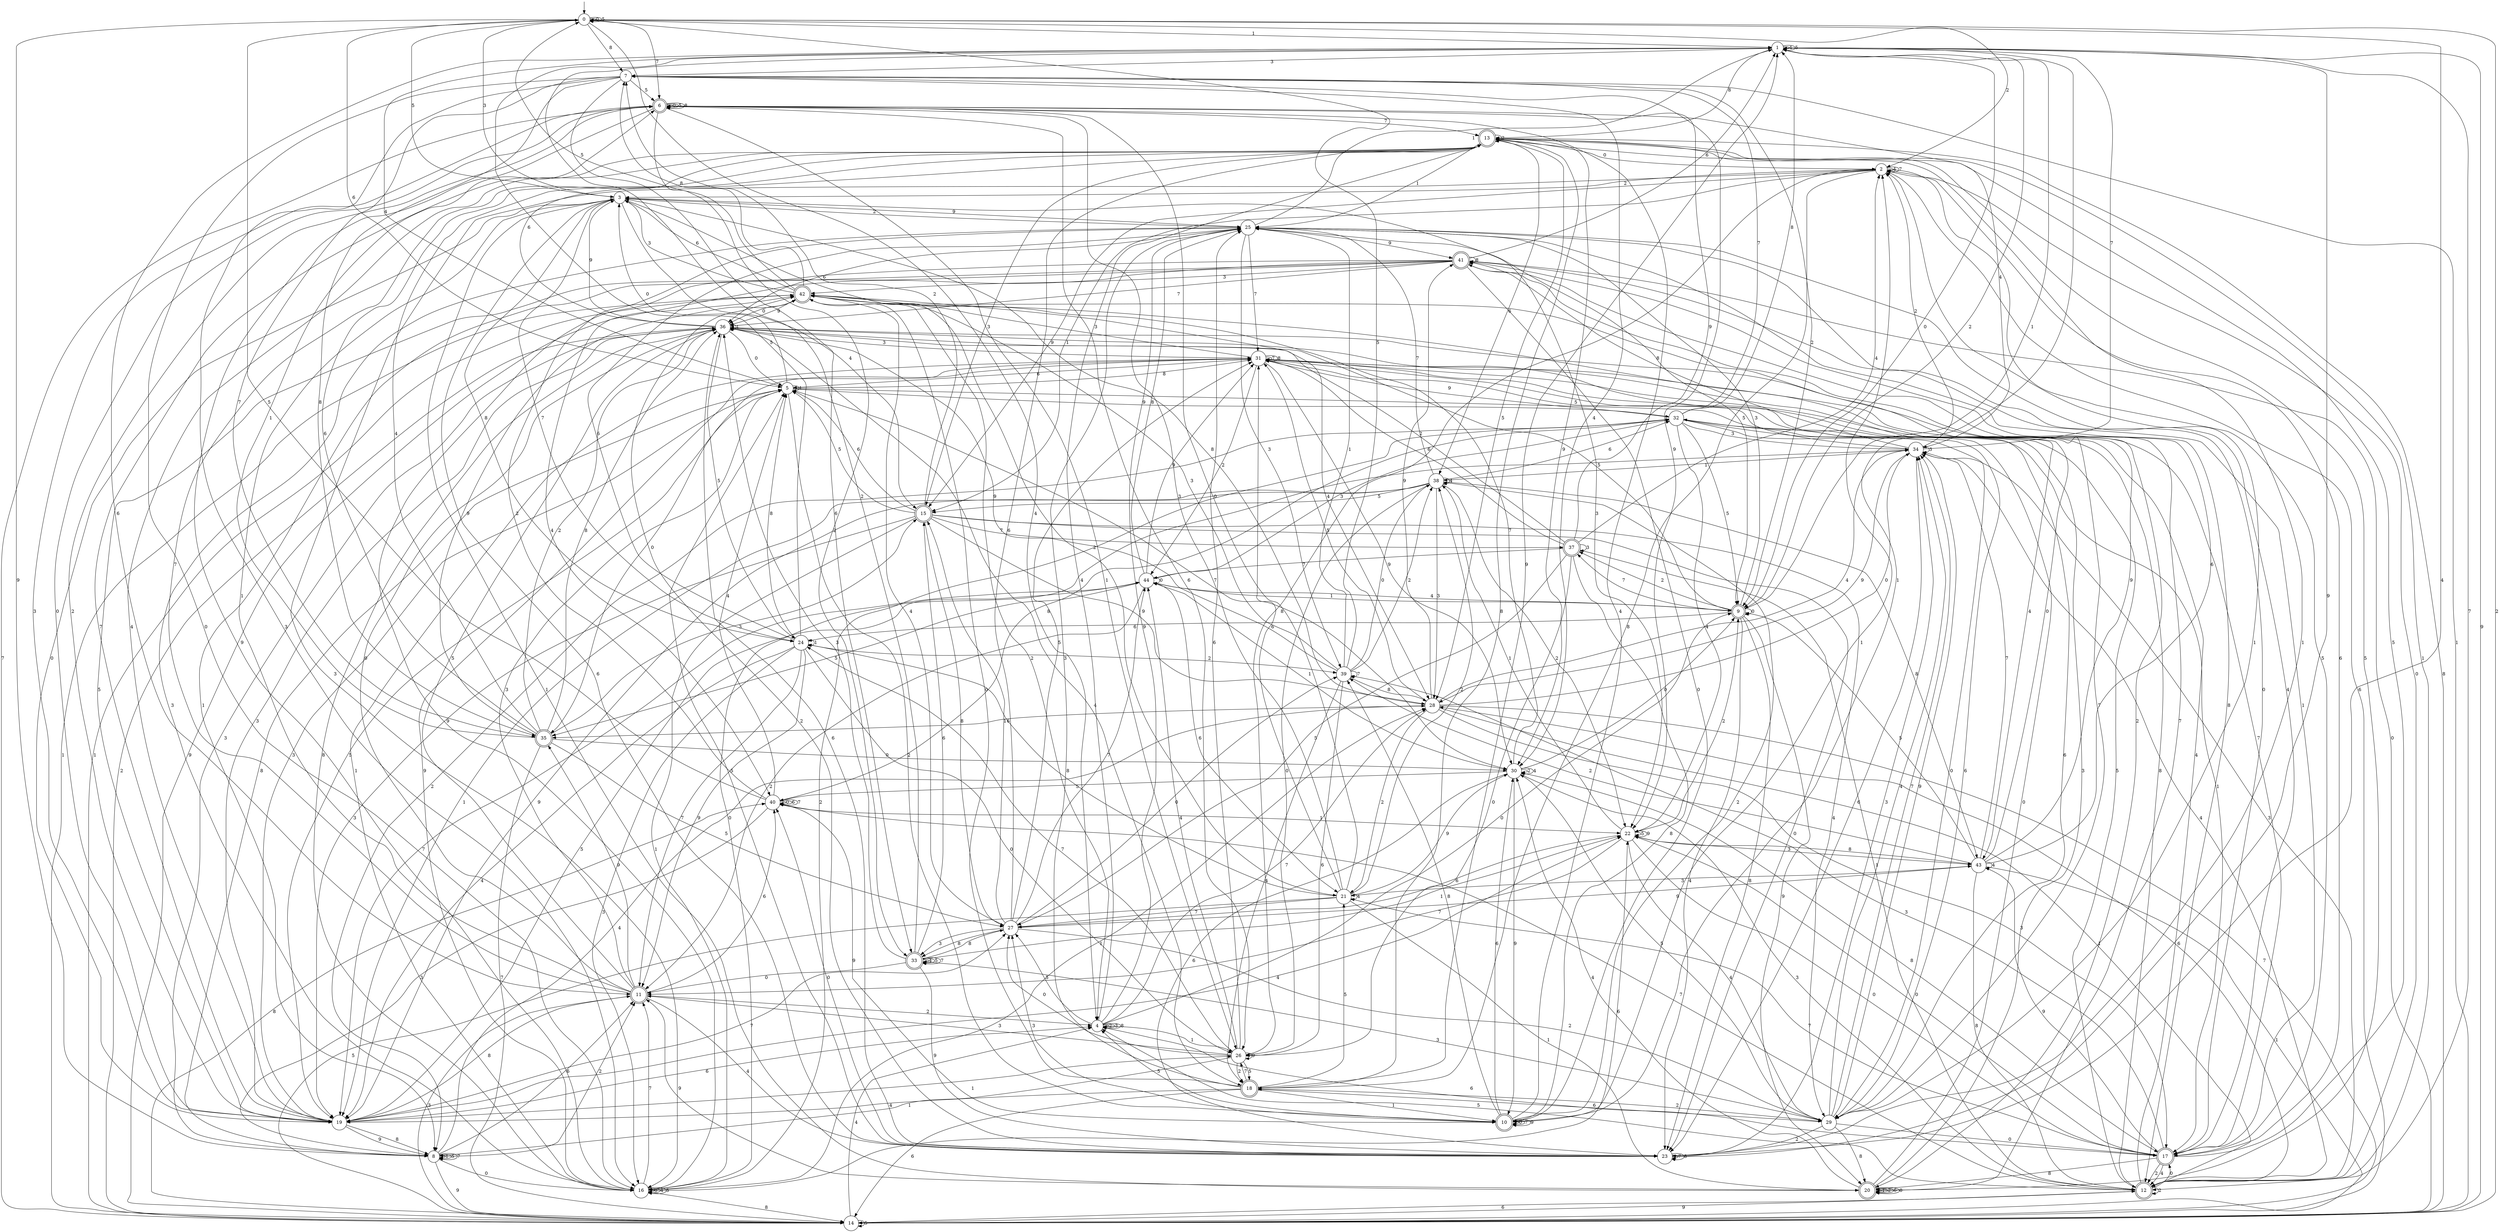 digraph g {

	s0 [shape="circle" label="0"];
	s1 [shape="circle" label="1"];
	s2 [shape="circle" label="2"];
	s3 [shape="circle" label="3"];
	s4 [shape="circle" label="4"];
	s5 [shape="circle" label="5"];
	s6 [shape="doublecircle" label="6"];
	s7 [shape="circle" label="7"];
	s8 [shape="circle" label="8"];
	s9 [shape="doublecircle" label="9"];
	s10 [shape="doublecircle" label="10"];
	s11 [shape="doublecircle" label="11"];
	s12 [shape="doublecircle" label="12"];
	s13 [shape="doublecircle" label="13"];
	s14 [shape="circle" label="14"];
	s15 [shape="doublecircle" label="15"];
	s16 [shape="circle" label="16"];
	s17 [shape="doublecircle" label="17"];
	s18 [shape="doublecircle" label="18"];
	s19 [shape="circle" label="19"];
	s20 [shape="doublecircle" label="20"];
	s21 [shape="circle" label="21"];
	s22 [shape="circle" label="22"];
	s23 [shape="circle" label="23"];
	s24 [shape="circle" label="24"];
	s25 [shape="circle" label="25"];
	s26 [shape="circle" label="26"];
	s27 [shape="circle" label="27"];
	s28 [shape="circle" label="28"];
	s29 [shape="circle" label="29"];
	s30 [shape="circle" label="30"];
	s31 [shape="circle" label="31"];
	s32 [shape="circle" label="32"];
	s33 [shape="doublecircle" label="33"];
	s34 [shape="circle" label="34"];
	s35 [shape="doublecircle" label="35"];
	s36 [shape="circle" label="36"];
	s37 [shape="doublecircle" label="37"];
	s38 [shape="circle" label="38"];
	s39 [shape="circle" label="39"];
	s40 [shape="circle" label="40"];
	s41 [shape="doublecircle" label="41"];
	s42 [shape="doublecircle" label="42"];
	s43 [shape="circle" label="43"];
	s44 [shape="circle" label="44"];
	s0 -> s0 [label="0"];
	s0 -> s1 [label="1"];
	s0 -> s2 [label="2"];
	s0 -> s3 [label="3"];
	s0 -> s4 [label="4"];
	s0 -> s0 [label="5"];
	s0 -> s5 [label="6"];
	s0 -> s6 [label="7"];
	s0 -> s7 [label="8"];
	s0 -> s8 [label="9"];
	s1 -> s9 [label="0"];
	s1 -> s10 [label="1"];
	s1 -> s9 [label="2"];
	s1 -> s7 [label="3"];
	s1 -> s1 [label="4"];
	s1 -> s1 [label="5"];
	s1 -> s11 [label="6"];
	s1 -> s12 [label="7"];
	s1 -> s13 [label="8"];
	s1 -> s14 [label="9"];
	s2 -> s12 [label="0"];
	s2 -> s15 [label="1"];
	s2 -> s3 [label="2"];
	s2 -> s16 [label="3"];
	s2 -> s2 [label="4"];
	s2 -> s17 [label="5"];
	s2 -> s14 [label="6"];
	s2 -> s2 [label="7"];
	s2 -> s18 [label="8"];
	s2 -> s15 [label="9"];
	s3 -> s19 [label="0"];
	s3 -> s20 [label="1"];
	s3 -> s21 [label="2"];
	s3 -> s22 [label="3"];
	s3 -> s15 [label="4"];
	s3 -> s0 [label="5"];
	s3 -> s23 [label="6"];
	s3 -> s24 [label="7"];
	s3 -> s24 [label="8"];
	s3 -> s25 [label="9"];
	s4 -> s9 [label="0"];
	s4 -> s26 [label="1"];
	s4 -> s4 [label="2"];
	s4 -> s4 [label="3"];
	s4 -> s13 [label="4"];
	s4 -> s27 [label="5"];
	s4 -> s17 [label="6"];
	s4 -> s28 [label="7"];
	s4 -> s4 [label="8"];
	s4 -> s25 [label="9"];
	s5 -> s3 [label="0"];
	s5 -> s5 [label="1"];
	s5 -> s10 [label="2"];
	s5 -> s19 [label="3"];
	s5 -> s1 [label="4"];
	s5 -> s19 [label="5"];
	s5 -> s29 [label="6"];
	s5 -> s30 [label="7"];
	s5 -> s31 [label="8"];
	s5 -> s32 [label="9"];
	s6 -> s6 [label="0"];
	s6 -> s26 [label="1"];
	s6 -> s33 [label="2"];
	s6 -> s19 [label="3"];
	s6 -> s34 [label="4"];
	s6 -> s6 [label="5"];
	s6 -> s26 [label="6"];
	s6 -> s13 [label="7"];
	s6 -> s6 [label="8"];
	s6 -> s16 [label="9"];
	s7 -> s16 [label="0"];
	s7 -> s14 [label="1"];
	s7 -> s9 [label="2"];
	s7 -> s16 [label="3"];
	s7 -> s30 [label="4"];
	s7 -> s6 [label="5"];
	s7 -> s33 [label="6"];
	s7 -> s35 [label="7"];
	s7 -> s35 [label="8"];
	s7 -> s22 [label="9"];
	s8 -> s16 [label="0"];
	s8 -> s8 [label="1"];
	s8 -> s11 [label="2"];
	s8 -> s36 [label="3"];
	s8 -> s28 [label="4"];
	s8 -> s8 [label="5"];
	s8 -> s11 [label="6"];
	s8 -> s8 [label="7"];
	s8 -> s5 [label="8"];
	s8 -> s14 [label="9"];
	s9 -> s9 [label="0"];
	s9 -> s1 [label="1"];
	s9 -> s37 [label="2"];
	s9 -> s25 [label="3"];
	s9 -> s23 [label="4"];
	s9 -> s36 [label="5"];
	s9 -> s24 [label="6"];
	s9 -> s37 [label="7"];
	s9 -> s23 [label="8"];
	s9 -> s20 [label="9"];
	s10 -> s10 [label="0"];
	s10 -> s2 [label="1"];
	s10 -> s38 [label="2"];
	s10 -> s27 [label="3"];
	s10 -> s6 [label="4"];
	s10 -> s4 [label="5"];
	s10 -> s30 [label="6"];
	s10 -> s10 [label="7"];
	s10 -> s39 [label="8"];
	s10 -> s10 [label="9"];
	s11 -> s36 [label="0"];
	s11 -> s3 [label="1"];
	s11 -> s4 [label="2"];
	s11 -> s5 [label="3"];
	s11 -> s23 [label="4"];
	s11 -> s36 [label="5"];
	s11 -> s40 [label="6"];
	s11 -> s13 [label="7"];
	s11 -> s19 [label="8"];
	s11 -> s35 [label="9"];
	s12 -> s17 [label="0"];
	s12 -> s13 [label="1"];
	s12 -> s12 [label="2"];
	s12 -> s34 [label="3"];
	s12 -> s36 [label="4"];
	s12 -> s4 [label="5"];
	s12 -> s28 [label="6"];
	s12 -> s40 [label="7"];
	s12 -> s31 [label="8"];
	s12 -> s14 [label="9"];
	s13 -> s2 [label="0"];
	s13 -> s25 [label="1"];
	s13 -> s13 [label="2"];
	s13 -> s15 [label="3"];
	s13 -> s19 [label="4"];
	s13 -> s28 [label="5"];
	s13 -> s38 [label="6"];
	s13 -> s19 [label="7"];
	s13 -> s14 [label="8"];
	s13 -> s30 [label="9"];
	s14 -> s41 [label="0"];
	s14 -> s42 [label="1"];
	s14 -> s0 [label="2"];
	s14 -> s11 [label="3"];
	s14 -> s4 [label="4"];
	s14 -> s14 [label="5"];
	s14 -> s12 [label="6"];
	s14 -> s6 [label="7"];
	s14 -> s40 [label="8"];
	s14 -> s42 [label="9"];
	s15 -> s23 [label="0"];
	s15 -> s16 [label="1"];
	s15 -> s7 [label="2"];
	s15 -> s19 [label="3"];
	s15 -> s29 [label="4"];
	s15 -> s5 [label="5"];
	s15 -> s5 [label="6"];
	s15 -> s37 [label="7"];
	s15 -> s27 [label="8"];
	s15 -> s28 [label="9"];
	s16 -> s16 [label="0"];
	s16 -> s28 [label="1"];
	s16 -> s32 [label="2"];
	s16 -> s25 [label="3"];
	s16 -> s16 [label="4"];
	s16 -> s16 [label="5"];
	s16 -> s22 [label="6"];
	s16 -> s11 [label="7"];
	s16 -> s14 [label="8"];
	s16 -> s31 [label="9"];
	s17 -> s22 [label="0"];
	s17 -> s41 [label="1"];
	s17 -> s12 [label="2"];
	s17 -> s39 [label="3"];
	s17 -> s12 [label="4"];
	s17 -> s13 [label="5"];
	s17 -> s2 [label="6"];
	s17 -> s21 [label="7"];
	s17 -> s20 [label="8"];
	s17 -> s43 [label="9"];
	s18 -> s42 [label="0"];
	s18 -> s10 [label="1"];
	s18 -> s29 [label="2"];
	s18 -> s25 [label="3"];
	s18 -> s19 [label="4"];
	s18 -> s21 [label="5"];
	s18 -> s14 [label="6"];
	s18 -> s26 [label="7"];
	s18 -> s13 [label="8"];
	s18 -> s1 [label="9"];
	s19 -> s6 [label="0"];
	s19 -> s26 [label="1"];
	s19 -> s6 [label="2"];
	s19 -> s36 [label="3"];
	s19 -> s22 [label="4"];
	s19 -> s44 [label="5"];
	s19 -> s4 [label="6"];
	s19 -> s27 [label="7"];
	s19 -> s8 [label="8"];
	s19 -> s8 [label="9"];
	s20 -> s32 [label="0"];
	s20 -> s20 [label="1"];
	s20 -> s20 [label="2"];
	s20 -> s31 [label="3"];
	s20 -> s30 [label="4"];
	s20 -> s13 [label="5"];
	s20 -> s20 [label="6"];
	s20 -> s41 [label="7"];
	s20 -> s20 [label="8"];
	s20 -> s11 [label="9"];
	s21 -> s6 [label="0"];
	s21 -> s20 [label="1"];
	s21 -> s38 [label="2"];
	s21 -> s6 [label="3"];
	s21 -> s21 [label="4"];
	s21 -> s14 [label="5"];
	s21 -> s31 [label="6"];
	s21 -> s27 [label="7"];
	s21 -> s24 [label="8"];
	s21 -> s30 [label="9"];
	s22 -> s17 [label="0"];
	s22 -> s38 [label="1"];
	s22 -> s9 [label="2"];
	s22 -> s43 [label="3"];
	s22 -> s29 [label="4"];
	s22 -> s22 [label="5"];
	s22 -> s27 [label="6"];
	s22 -> s11 [label="7"];
	s22 -> s43 [label="8"];
	s22 -> s22 [label="9"];
	s23 -> s40 [label="0"];
	s23 -> s13 [label="1"];
	s23 -> s42 [label="2"];
	s23 -> s34 [label="3"];
	s23 -> s0 [label="4"];
	s23 -> s5 [label="5"];
	s23 -> s36 [label="6"];
	s23 -> s23 [label="7"];
	s23 -> s23 [label="8"];
	s23 -> s1 [label="9"];
	s24 -> s26 [label="0"];
	s24 -> s24 [label="1"];
	s24 -> s39 [label="2"];
	s24 -> s16 [label="3"];
	s24 -> s19 [label="4"];
	s24 -> s1 [label="5"];
	s24 -> s25 [label="6"];
	s24 -> s11 [label="7"];
	s24 -> s5 [label="8"];
	s24 -> s11 [label="9"];
	s25 -> s17 [label="0"];
	s25 -> s1 [label="1"];
	s25 -> s3 [label="2"];
	s25 -> s39 [label="3"];
	s25 -> s17 [label="4"];
	s25 -> s9 [label="5"];
	s25 -> s36 [label="6"];
	s25 -> s31 [label="7"];
	s25 -> s12 [label="8"];
	s25 -> s41 [label="9"];
	s26 -> s27 [label="0"];
	s26 -> s8 [label="1"];
	s26 -> s18 [label="2"];
	s26 -> s11 [label="3"];
	s26 -> s44 [label="4"];
	s26 -> s18 [label="5"];
	s26 -> s25 [label="6"];
	s26 -> s24 [label="7"];
	s26 -> s2 [label="8"];
	s26 -> s26 [label="9"];
	s27 -> s39 [label="0"];
	s27 -> s15 [label="1"];
	s27 -> s29 [label="2"];
	s27 -> s33 [label="3"];
	s27 -> s42 [label="4"];
	s27 -> s31 [label="5"];
	s27 -> s13 [label="6"];
	s27 -> s44 [label="7"];
	s27 -> s33 [label="8"];
	s27 -> s43 [label="9"];
	s28 -> s34 [label="0"];
	s28 -> s12 [label="1"];
	s28 -> s21 [label="2"];
	s28 -> s17 [label="3"];
	s28 -> s34 [label="4"];
	s28 -> s31 [label="5"];
	s28 -> s35 [label="6"];
	s28 -> s14 [label="7"];
	s28 -> s3 [label="8"];
	s28 -> s41 [label="9"];
	s29 -> s17 [label="0"];
	s29 -> s2 [label="1"];
	s29 -> s23 [label="2"];
	s29 -> s33 [label="3"];
	s29 -> s34 [label="4"];
	s29 -> s30 [label="5"];
	s29 -> s18 [label="6"];
	s29 -> s34 [label="7"];
	s29 -> s20 [label="8"];
	s29 -> s34 [label="9"];
	s30 -> s9 [label="0"];
	s30 -> s44 [label="1"];
	s30 -> s30 [label="2"];
	s30 -> s12 [label="3"];
	s30 -> s30 [label="4"];
	s30 -> s40 [label="5"];
	s30 -> s23 [label="6"];
	s30 -> s42 [label="7"];
	s30 -> s17 [label="8"];
	s30 -> s10 [label="9"];
	s31 -> s35 [label="0"];
	s31 -> s16 [label="1"];
	s31 -> s44 [label="2"];
	s31 -> s42 [label="3"];
	s31 -> s43 [label="4"];
	s31 -> s12 [label="5"];
	s31 -> s5 [label="6"];
	s31 -> s31 [label="7"];
	s31 -> s31 [label="8"];
	s31 -> s30 [label="9"];
	s32 -> s29 [label="0"];
	s32 -> s17 [label="1"];
	s32 -> s8 [label="2"];
	s32 -> s34 [label="3"];
	s32 -> s22 [label="4"];
	s32 -> s9 [label="5"];
	s32 -> s29 [label="6"];
	s32 -> s7 [label="7"];
	s32 -> s1 [label="8"];
	s32 -> s31 [label="9"];
	s33 -> s11 [label="0"];
	s33 -> s22 [label="1"];
	s33 -> s1 [label="2"];
	s33 -> s36 [label="3"];
	s33 -> s33 [label="4"];
	s33 -> s33 [label="5"];
	s33 -> s15 [label="6"];
	s33 -> s33 [label="7"];
	s33 -> s27 [label="8"];
	s33 -> s23 [label="9"];
	s34 -> s16 [label="0"];
	s34 -> s38 [label="1"];
	s34 -> s2 [label="2"];
	s34 -> s34 [label="3"];
	s34 -> s12 [label="4"];
	s34 -> s31 [label="5"];
	s34 -> s23 [label="6"];
	s34 -> s1 [label="7"];
	s34 -> s41 [label="8"];
	s34 -> s28 [label="9"];
	s35 -> s30 [label="0"];
	s35 -> s6 [label="1"];
	s35 -> s36 [label="2"];
	s35 -> s15 [label="3"];
	s35 -> s13 [label="4"];
	s35 -> s27 [label="5"];
	s35 -> s13 [label="6"];
	s35 -> s14 [label="7"];
	s35 -> s36 [label="8"];
	s35 -> s42 [label="9"];
	s36 -> s5 [label="0"];
	s36 -> s36 [label="1"];
	s36 -> s14 [label="2"];
	s36 -> s31 [label="3"];
	s36 -> s18 [label="4"];
	s36 -> s24 [label="5"];
	s36 -> s13 [label="6"];
	s36 -> s17 [label="7"];
	s36 -> s16 [label="8"];
	s36 -> s3 [label="9"];
	s37 -> s26 [label="0"];
	s37 -> s12 [label="1"];
	s37 -> s36 [label="2"];
	s37 -> s37 [label="3"];
	s37 -> s2 [label="4"];
	s37 -> s27 [label="5"];
	s37 -> s31 [label="6"];
	s37 -> s44 [label="7"];
	s37 -> s10 [label="8"];
	s37 -> s6 [label="9"];
	s38 -> s26 [label="0"];
	s38 -> s19 [label="1"];
	s38 -> s22 [label="2"];
	s38 -> s28 [label="3"];
	s38 -> s38 [label="4"];
	s38 -> s15 [label="5"];
	s38 -> s32 [label="6"];
	s38 -> s25 [label="7"];
	s38 -> s43 [label="8"];
	s38 -> s19 [label="9"];
	s39 -> s38 [label="0"];
	s39 -> s25 [label="1"];
	s39 -> s38 [label="2"];
	s39 -> s42 [label="3"];
	s39 -> s18 [label="4"];
	s39 -> s0 [label="5"];
	s39 -> s26 [label="6"];
	s39 -> s39 [label="7"];
	s39 -> s28 [label="8"];
	s39 -> s36 [label="9"];
	s40 -> s40 [label="0"];
	s40 -> s22 [label="1"];
	s40 -> s25 [label="2"];
	s40 -> s8 [label="3"];
	s40 -> s5 [label="4"];
	s40 -> s0 [label="5"];
	s40 -> s40 [label="6"];
	s40 -> s40 [label="7"];
	s40 -> s32 [label="8"];
	s40 -> s10 [label="9"];
	s41 -> s10 [label="0"];
	s41 -> s8 [label="1"];
	s41 -> s20 [label="2"];
	s41 -> s42 [label="3"];
	s41 -> s40 [label="4"];
	s41 -> s19 [label="5"];
	s41 -> s1 [label="6"];
	s41 -> s36 [label="7"];
	s41 -> s41 [label="8"];
	s41 -> s16 [label="9"];
	s42 -> s36 [label="0"];
	s42 -> s14 [label="1"];
	s42 -> s4 [label="2"];
	s42 -> s3 [label="3"];
	s42 -> s28 [label="4"];
	s42 -> s0 [label="5"];
	s42 -> s3 [label="6"];
	s42 -> s29 [label="7"];
	s42 -> s7 [label="8"];
	s42 -> s36 [label="9"];
	s43 -> s31 [label="0"];
	s43 -> s14 [label="1"];
	s43 -> s39 [label="2"];
	s43 -> s21 [label="3"];
	s43 -> s43 [label="4"];
	s43 -> s9 [label="5"];
	s43 -> s41 [label="6"];
	s43 -> s34 [label="7"];
	s43 -> s12 [label="8"];
	s43 -> s42 [label="9"];
	s44 -> s44 [label="0"];
	s44 -> s9 [label="1"];
	s44 -> s11 [label="2"];
	s44 -> s32 [label="3"];
	s44 -> s9 [label="4"];
	s44 -> s35 [label="5"];
	s44 -> s21 [label="6"];
	s44 -> s19 [label="7"];
	s44 -> s25 [label="8"];
	s44 -> s31 [label="9"];

__start0 [label="" shape="none" width="0" height="0"];
__start0 -> s0;

}
